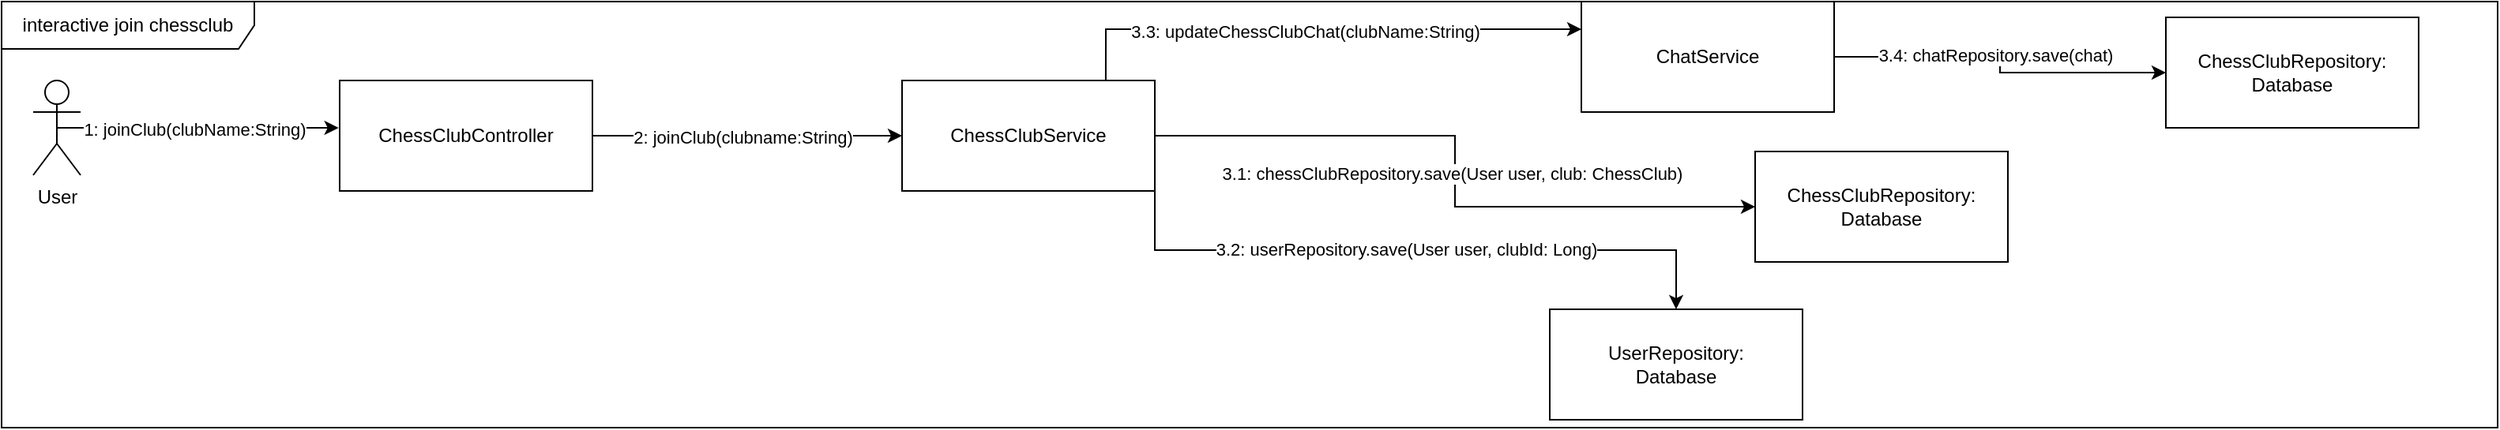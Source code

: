 <mxfile version="22.0.3" type="device">
  <diagram name="Seite-1" id="fG7y970iASwbzjEh-TU2">
    <mxGraphModel dx="2585" dy="1510" grid="1" gridSize="10" guides="1" tooltips="1" connect="1" arrows="1" fold="1" page="1" pageScale="1" pageWidth="827" pageHeight="1169" math="0" shadow="0">
      <root>
        <mxCell id="0" />
        <mxCell id="1" parent="0" />
        <mxCell id="kJQYeh6GCwO5_xTlgaux-1" value="interactive join chessclub" style="shape=umlFrame;whiteSpace=wrap;html=1;pointerEvents=0;recursiveResize=0;container=1;collapsible=0;width=160;" vertex="1" parent="1">
          <mxGeometry x="40" y="40" width="1580" height="270" as="geometry" />
        </mxCell>
        <mxCell id="kJQYeh6GCwO5_xTlgaux-2" value="User" style="shape=umlActor;verticalLabelPosition=bottom;verticalAlign=top;html=1;" vertex="1" parent="kJQYeh6GCwO5_xTlgaux-1">
          <mxGeometry x="20" y="50" width="30" height="60" as="geometry" />
        </mxCell>
        <mxCell id="kJQYeh6GCwO5_xTlgaux-3" style="edgeStyle=orthogonalEdgeStyle;rounded=0;orthogonalLoop=1;jettySize=auto;html=1;entryX=0;entryY=0.5;entryDx=0;entryDy=0;" edge="1" parent="kJQYeh6GCwO5_xTlgaux-1" source="kJQYeh6GCwO5_xTlgaux-5" target="kJQYeh6GCwO5_xTlgaux-14">
          <mxGeometry relative="1" as="geometry" />
        </mxCell>
        <mxCell id="kJQYeh6GCwO5_xTlgaux-4" value="2: joinClub(clubname:String)" style="edgeLabel;html=1;align=center;verticalAlign=middle;resizable=0;points=[];" vertex="1" connectable="0" parent="kJQYeh6GCwO5_xTlgaux-3">
          <mxGeometry x="-0.032" y="-1" relative="1" as="geometry">
            <mxPoint as="offset" />
          </mxGeometry>
        </mxCell>
        <mxCell id="kJQYeh6GCwO5_xTlgaux-5" value="ChessClubController" style="html=1;align=center;verticalAlign=middle;dashed=0;whiteSpace=wrap;" vertex="1" parent="kJQYeh6GCwO5_xTlgaux-1">
          <mxGeometry x="214" y="50" width="160" height="70" as="geometry" />
        </mxCell>
        <mxCell id="kJQYeh6GCwO5_xTlgaux-6" style="edgeStyle=orthogonalEdgeStyle;rounded=0;orthogonalLoop=1;jettySize=auto;html=1;exitX=0.5;exitY=0.5;exitDx=0;exitDy=0;exitPerimeter=0;entryX=-0.004;entryY=0.429;entryDx=0;entryDy=0;entryPerimeter=0;" edge="1" parent="kJQYeh6GCwO5_xTlgaux-1" source="kJQYeh6GCwO5_xTlgaux-2" target="kJQYeh6GCwO5_xTlgaux-5">
          <mxGeometry relative="1" as="geometry" />
        </mxCell>
        <mxCell id="kJQYeh6GCwO5_xTlgaux-7" value="1: joinClub(clubName:String)" style="edgeLabel;html=1;align=center;verticalAlign=middle;resizable=0;points=[];" vertex="1" connectable="0" parent="kJQYeh6GCwO5_xTlgaux-6">
          <mxGeometry x="-0.025" y="-1" relative="1" as="geometry">
            <mxPoint as="offset" />
          </mxGeometry>
        </mxCell>
        <mxCell id="kJQYeh6GCwO5_xTlgaux-8" style="edgeStyle=orthogonalEdgeStyle;rounded=0;orthogonalLoop=1;jettySize=auto;html=1;entryX=0;entryY=0.5;entryDx=0;entryDy=0;" edge="1" parent="kJQYeh6GCwO5_xTlgaux-1" source="kJQYeh6GCwO5_xTlgaux-14" target="kJQYeh6GCwO5_xTlgaux-15">
          <mxGeometry relative="1" as="geometry" />
        </mxCell>
        <mxCell id="kJQYeh6GCwO5_xTlgaux-9" value="3.1: chessClubRepository.save(User user, club: ChessClub)" style="edgeLabel;html=1;align=center;verticalAlign=middle;resizable=0;points=[];" vertex="1" connectable="0" parent="kJQYeh6GCwO5_xTlgaux-8">
          <mxGeometry x="0.008" y="-2" relative="1" as="geometry">
            <mxPoint as="offset" />
          </mxGeometry>
        </mxCell>
        <mxCell id="kJQYeh6GCwO5_xTlgaux-10" style="edgeStyle=orthogonalEdgeStyle;rounded=0;orthogonalLoop=1;jettySize=auto;html=1;exitX=1;exitY=1;exitDx=0;exitDy=0;" edge="1" parent="kJQYeh6GCwO5_xTlgaux-1" source="kJQYeh6GCwO5_xTlgaux-14" target="kJQYeh6GCwO5_xTlgaux-16">
          <mxGeometry relative="1" as="geometry" />
        </mxCell>
        <mxCell id="kJQYeh6GCwO5_xTlgaux-11" value="3.2: userRepository.save(User user, clubId: Long)" style="edgeLabel;html=1;align=center;verticalAlign=middle;resizable=0;points=[];" vertex="1" connectable="0" parent="kJQYeh6GCwO5_xTlgaux-10">
          <mxGeometry x="-0.032" y="1" relative="1" as="geometry">
            <mxPoint as="offset" />
          </mxGeometry>
        </mxCell>
        <mxCell id="kJQYeh6GCwO5_xTlgaux-12" style="edgeStyle=orthogonalEdgeStyle;rounded=0;orthogonalLoop=1;jettySize=auto;html=1;entryX=0;entryY=0.25;entryDx=0;entryDy=0;exitX=0.806;exitY=0.014;exitDx=0;exitDy=0;exitPerimeter=0;" edge="1" parent="kJQYeh6GCwO5_xTlgaux-1" source="kJQYeh6GCwO5_xTlgaux-14" target="kJQYeh6GCwO5_xTlgaux-17">
          <mxGeometry relative="1" as="geometry" />
        </mxCell>
        <mxCell id="kJQYeh6GCwO5_xTlgaux-13" value="3.3: updateChessClubChat(clubName:String)" style="edgeLabel;html=1;align=center;verticalAlign=middle;resizable=0;points=[];" vertex="1" connectable="0" parent="kJQYeh6GCwO5_xTlgaux-12">
          <mxGeometry x="-0.049" relative="1" as="geometry">
            <mxPoint y="1" as="offset" />
          </mxGeometry>
        </mxCell>
        <mxCell id="kJQYeh6GCwO5_xTlgaux-14" value="ChessClubService" style="html=1;align=center;verticalAlign=middle;dashed=0;whiteSpace=wrap;" vertex="1" parent="kJQYeh6GCwO5_xTlgaux-1">
          <mxGeometry x="570" y="50" width="160" height="70" as="geometry" />
        </mxCell>
        <mxCell id="kJQYeh6GCwO5_xTlgaux-15" value="ChessClubRepository:&lt;br&gt;Database" style="html=1;align=center;verticalAlign=middle;dashed=0;whiteSpace=wrap;" vertex="1" parent="kJQYeh6GCwO5_xTlgaux-1">
          <mxGeometry x="1110" y="95" width="160" height="70" as="geometry" />
        </mxCell>
        <mxCell id="kJQYeh6GCwO5_xTlgaux-16" value="UserRepository:&lt;br&gt;Database" style="html=1;align=center;verticalAlign=middle;dashed=0;whiteSpace=wrap;" vertex="1" parent="kJQYeh6GCwO5_xTlgaux-1">
          <mxGeometry x="980" y="195" width="160" height="70" as="geometry" />
        </mxCell>
        <mxCell id="kJQYeh6GCwO5_xTlgaux-17" value="ChatService" style="html=1;align=center;verticalAlign=middle;dashed=0;whiteSpace=wrap;" vertex="1" parent="kJQYeh6GCwO5_xTlgaux-1">
          <mxGeometry x="1000" width="160" height="70" as="geometry" />
        </mxCell>
        <mxCell id="kJQYeh6GCwO5_xTlgaux-18" value="ChessClubRepository:&lt;br&gt;Database" style="html=1;align=center;verticalAlign=middle;dashed=0;whiteSpace=wrap;" vertex="1" parent="kJQYeh6GCwO5_xTlgaux-1">
          <mxGeometry x="1370" y="10" width="160" height="70" as="geometry" />
        </mxCell>
        <mxCell id="kJQYeh6GCwO5_xTlgaux-19" style="edgeStyle=orthogonalEdgeStyle;rounded=0;orthogonalLoop=1;jettySize=auto;html=1;entryX=0;entryY=0.5;entryDx=0;entryDy=0;" edge="1" parent="kJQYeh6GCwO5_xTlgaux-1" source="kJQYeh6GCwO5_xTlgaux-17" target="kJQYeh6GCwO5_xTlgaux-18">
          <mxGeometry relative="1" as="geometry" />
        </mxCell>
        <mxCell id="kJQYeh6GCwO5_xTlgaux-20" value="3.4: chatRepository.save(chat)" style="edgeLabel;html=1;align=center;verticalAlign=middle;resizable=0;points=[];" vertex="1" connectable="0" parent="kJQYeh6GCwO5_xTlgaux-19">
          <mxGeometry x="0.008" y="-2" relative="1" as="geometry">
            <mxPoint x="-1" y="-7" as="offset" />
          </mxGeometry>
        </mxCell>
      </root>
    </mxGraphModel>
  </diagram>
</mxfile>
